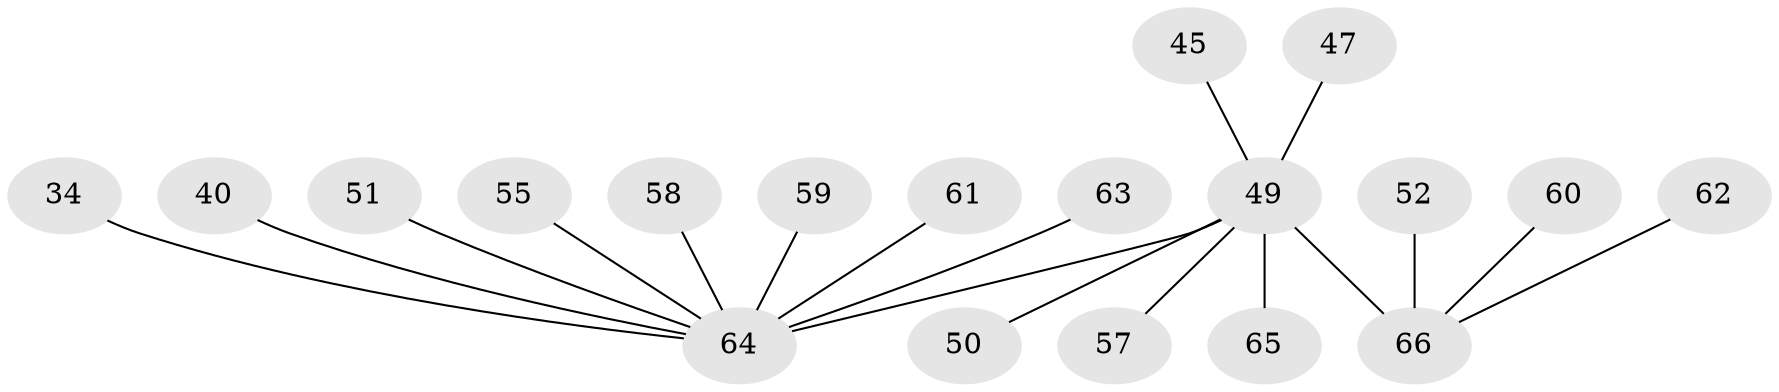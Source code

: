 // original degree distribution, {12: 0.015151515151515152, 9: 0.015151515151515152, 13: 0.015151515151515152, 1: 0.5151515151515151, 6: 0.015151515151515152, 3: 0.13636363636363635, 2: 0.25757575757575757, 5: 0.015151515151515152, 4: 0.015151515151515152}
// Generated by graph-tools (version 1.1) at 2025/50/03/04/25 21:50:11]
// undirected, 19 vertices, 18 edges
graph export_dot {
graph [start="1"]
  node [color=gray90,style=filled];
  34;
  40;
  45;
  47 [super="+20+31"];
  49 [super="+28+35+38+30+33+36+37+42+44"];
  50;
  51 [super="+48"];
  52;
  55 [super="+43"];
  57 [super="+54"];
  58;
  59 [super="+53"];
  60;
  61 [super="+56+19"];
  62;
  63;
  64 [super="+2+4+24+27+29"];
  65;
  66 [super="+11+15+22"];
  34 -- 64;
  40 -- 64;
  45 -- 49;
  47 -- 49;
  49 -- 66 [weight=3];
  49 -- 65;
  49 -- 50;
  49 -- 57;
  49 -- 64 [weight=3];
  51 -- 64 [weight=2];
  52 -- 66;
  55 -- 64 [weight=2];
  58 -- 64;
  59 -- 64;
  60 -- 66;
  61 -- 64 [weight=2];
  62 -- 66;
  63 -- 64;
}
